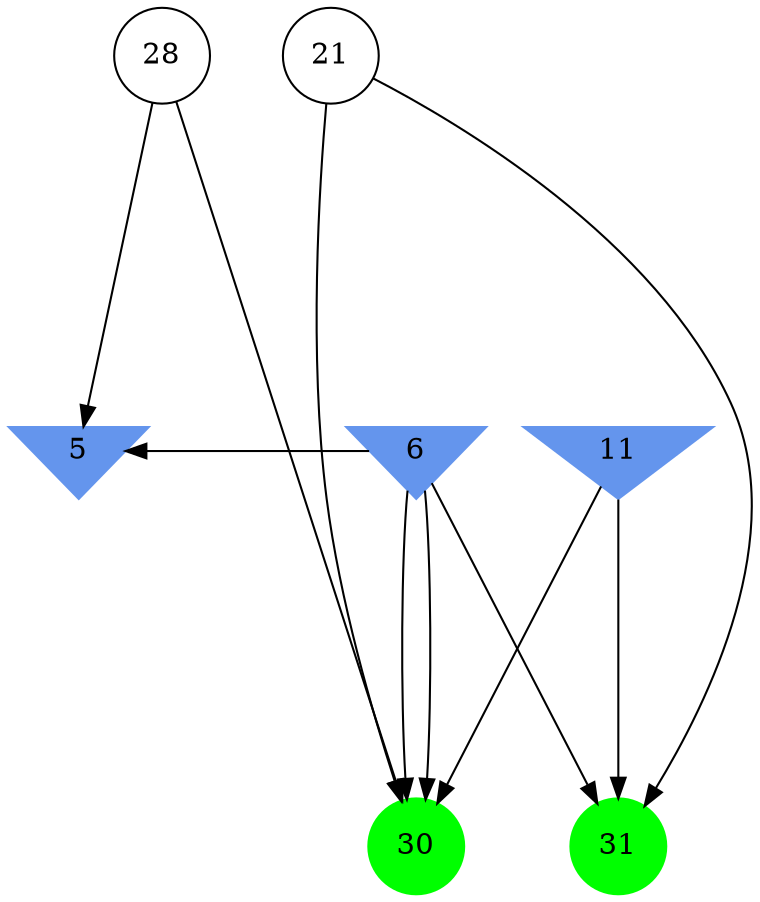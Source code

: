 digraph brain {
	ranksep=2.0;
	5 [shape=invtriangle,style=filled,color=cornflowerblue];
	6 [shape=invtriangle,style=filled,color=cornflowerblue];
	11 [shape=invtriangle,style=filled,color=cornflowerblue];
	21 [shape=circle,color=black];
	28 [shape=circle,color=black];
	30 [shape=circle,style=filled,color=green];
	31 [shape=circle,style=filled,color=green];
	6	->	5;
	6	->	30;
	28	->	5;
	28	->	30;
	6	->	31;
	6	->	30;
	21	->	31;
	21	->	30;
	11	->	31;
	11	->	30;
	{ rank=same; 5; 6; 11; }
	{ rank=same; 21; 28; }
	{ rank=same; 30; 31; }
}
